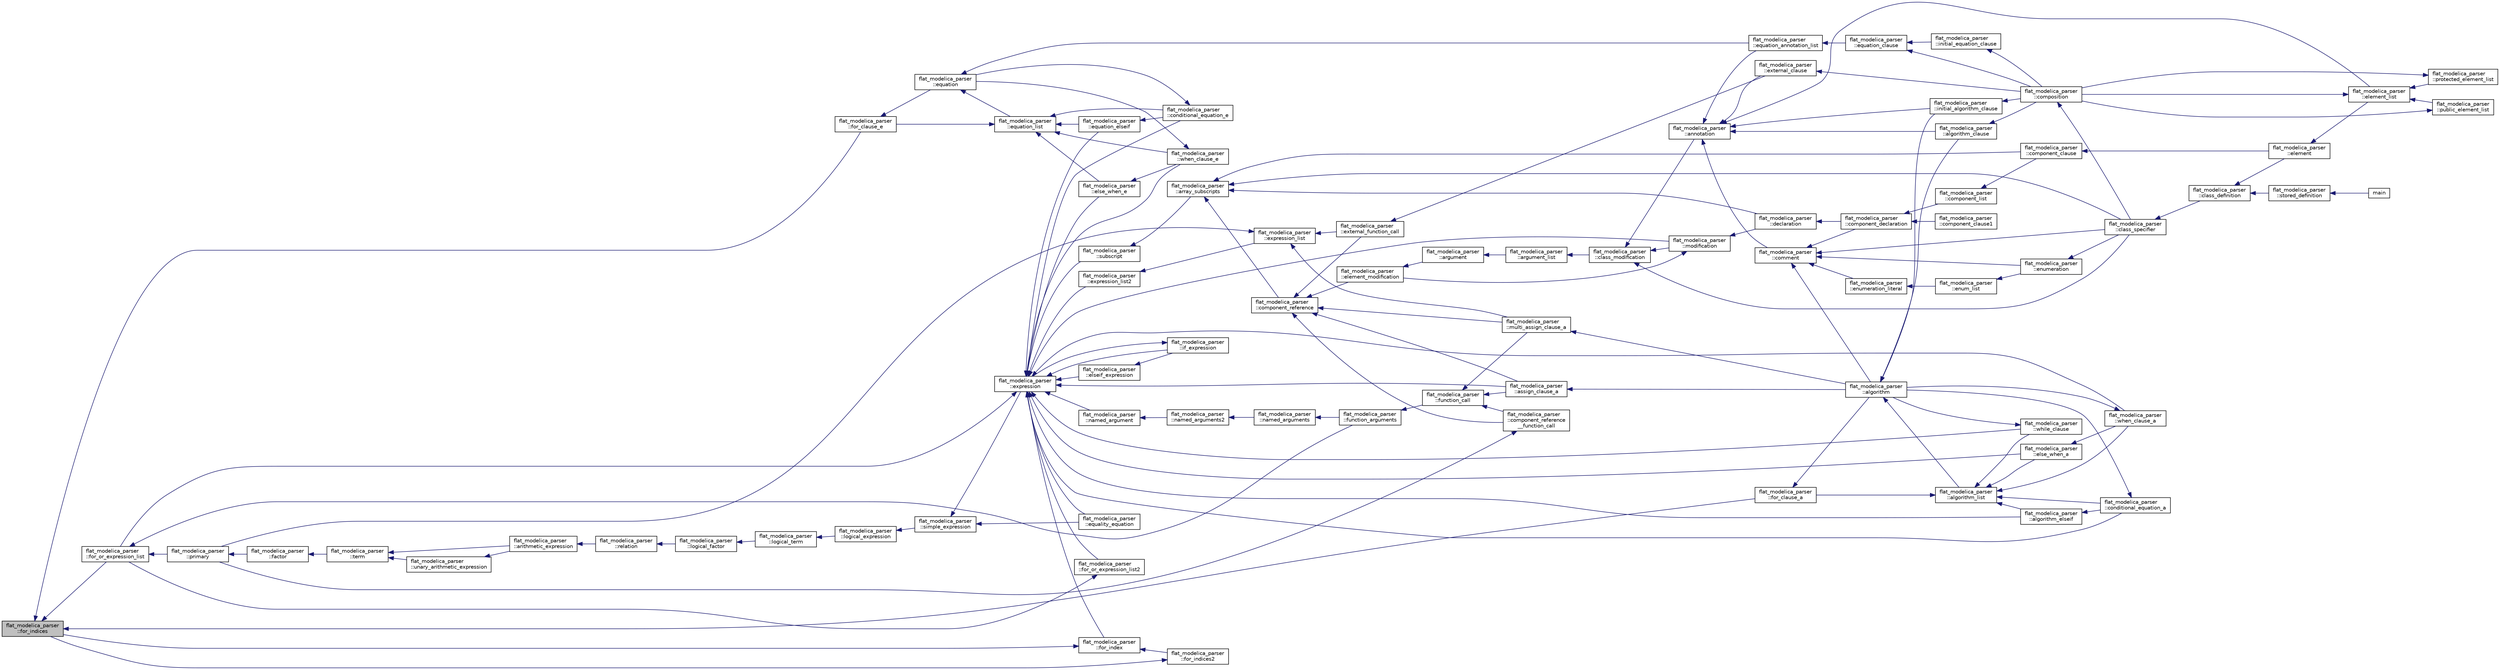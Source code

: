 digraph "flat_modelica_parser::for_indices"
{
  edge [fontname="Helvetica",fontsize="10",labelfontname="Helvetica",labelfontsize="10"];
  node [fontname="Helvetica",fontsize="10",shape=record];
  rankdir="LR";
  Node3668 [label="flat_modelica_parser\l::for_indices",height=0.2,width=0.4,color="black", fillcolor="grey75", style="filled", fontcolor="black"];
  Node3668 -> Node3669 [dir="back",color="midnightblue",fontsize="10",style="solid",fontname="Helvetica"];
  Node3669 [label="flat_modelica_parser\l::for_clause_e",height=0.2,width=0.4,color="black", fillcolor="white", style="filled",URL="$d3/d1f/classflat__modelica__parser.html#ad796e5867f12476d0a9d3e2379480fdb"];
  Node3669 -> Node3670 [dir="back",color="midnightblue",fontsize="10",style="solid",fontname="Helvetica"];
  Node3670 [label="flat_modelica_parser\l::equation",height=0.2,width=0.4,color="black", fillcolor="white", style="filled",URL="$d3/d1f/classflat__modelica__parser.html#ab587768926709d0b5f0ee811ef2a9e55"];
  Node3670 -> Node3671 [dir="back",color="midnightblue",fontsize="10",style="solid",fontname="Helvetica"];
  Node3671 [label="flat_modelica_parser\l::equation_annotation_list",height=0.2,width=0.4,color="black", fillcolor="white", style="filled",URL="$d3/d1f/classflat__modelica__parser.html#add7148c6c8954da13155648bc2862be8"];
  Node3671 -> Node3672 [dir="back",color="midnightblue",fontsize="10",style="solid",fontname="Helvetica"];
  Node3672 [label="flat_modelica_parser\l::equation_clause",height=0.2,width=0.4,color="black", fillcolor="white", style="filled",URL="$d3/d1f/classflat__modelica__parser.html#ad6a9f4a4cc3f2797749cbed8b375262a"];
  Node3672 -> Node3673 [dir="back",color="midnightblue",fontsize="10",style="solid",fontname="Helvetica"];
  Node3673 [label="flat_modelica_parser\l::composition",height=0.2,width=0.4,color="black", fillcolor="white", style="filled",URL="$d3/d1f/classflat__modelica__parser.html#a2501f477f2faf6b6fccebbc1f42645c4"];
  Node3673 -> Node3674 [dir="back",color="midnightblue",fontsize="10",style="solid",fontname="Helvetica"];
  Node3674 [label="flat_modelica_parser\l::class_specifier",height=0.2,width=0.4,color="black", fillcolor="white", style="filled",URL="$d3/d1f/classflat__modelica__parser.html#a3f84c213222246748b920c694e5901f5"];
  Node3674 -> Node3675 [dir="back",color="midnightblue",fontsize="10",style="solid",fontname="Helvetica"];
  Node3675 [label="flat_modelica_parser\l::class_definition",height=0.2,width=0.4,color="black", fillcolor="white", style="filled",URL="$d3/d1f/classflat__modelica__parser.html#a9f1df8b8a0739ffcbbed9510d7fe6b8a"];
  Node3675 -> Node3676 [dir="back",color="midnightblue",fontsize="10",style="solid",fontname="Helvetica"];
  Node3676 [label="flat_modelica_parser\l::stored_definition",height=0.2,width=0.4,color="black", fillcolor="white", style="filled",URL="$d3/d1f/classflat__modelica__parser.html#aa95bcbb8a14a1c88f7234ce7e6d5cfb1"];
  Node3676 -> Node3677 [dir="back",color="midnightblue",fontsize="10",style="solid",fontname="Helvetica"];
  Node3677 [label="main",height=0.2,width=0.4,color="black", fillcolor="white", style="filled",URL="$d7/d3c/tools_2xml_2flatmodelicaxml_2test_8cpp.html#a3c04138a5bfe5d72780bb7e82a18e627"];
  Node3675 -> Node3678 [dir="back",color="midnightblue",fontsize="10",style="solid",fontname="Helvetica"];
  Node3678 [label="flat_modelica_parser\l::element",height=0.2,width=0.4,color="black", fillcolor="white", style="filled",URL="$d3/d1f/classflat__modelica__parser.html#a4aead98ef742685afccccc6e865248a7"];
  Node3678 -> Node3679 [dir="back",color="midnightblue",fontsize="10",style="solid",fontname="Helvetica"];
  Node3679 [label="flat_modelica_parser\l::element_list",height=0.2,width=0.4,color="black", fillcolor="white", style="filled",URL="$d3/d1f/classflat__modelica__parser.html#a16b9bdf942f4a225dc71a78329edfa87"];
  Node3679 -> Node3673 [dir="back",color="midnightblue",fontsize="10",style="solid",fontname="Helvetica"];
  Node3679 -> Node3680 [dir="back",color="midnightblue",fontsize="10",style="solid",fontname="Helvetica"];
  Node3680 [label="flat_modelica_parser\l::public_element_list",height=0.2,width=0.4,color="black", fillcolor="white", style="filled",URL="$d3/d1f/classflat__modelica__parser.html#a7465b558a8f69dea3c0355725f04bd38"];
  Node3680 -> Node3673 [dir="back",color="midnightblue",fontsize="10",style="solid",fontname="Helvetica"];
  Node3679 -> Node3681 [dir="back",color="midnightblue",fontsize="10",style="solid",fontname="Helvetica"];
  Node3681 [label="flat_modelica_parser\l::protected_element_list",height=0.2,width=0.4,color="black", fillcolor="white", style="filled",URL="$d3/d1f/classflat__modelica__parser.html#afada8342edf19fddff81826dfc422e73"];
  Node3681 -> Node3673 [dir="back",color="midnightblue",fontsize="10",style="solid",fontname="Helvetica"];
  Node3672 -> Node3682 [dir="back",color="midnightblue",fontsize="10",style="solid",fontname="Helvetica"];
  Node3682 [label="flat_modelica_parser\l::initial_equation_clause",height=0.2,width=0.4,color="black", fillcolor="white", style="filled",URL="$d3/d1f/classflat__modelica__parser.html#aa665fdca40c465ab000395a50eb3d805"];
  Node3682 -> Node3673 [dir="back",color="midnightblue",fontsize="10",style="solid",fontname="Helvetica"];
  Node3670 -> Node3683 [dir="back",color="midnightblue",fontsize="10",style="solid",fontname="Helvetica"];
  Node3683 [label="flat_modelica_parser\l::equation_list",height=0.2,width=0.4,color="black", fillcolor="white", style="filled",URL="$d3/d1f/classflat__modelica__parser.html#adf333d23802f8d4bb8309cd1c3b1b972"];
  Node3683 -> Node3684 [dir="back",color="midnightblue",fontsize="10",style="solid",fontname="Helvetica"];
  Node3684 [label="flat_modelica_parser\l::conditional_equation_e",height=0.2,width=0.4,color="black", fillcolor="white", style="filled",URL="$d3/d1f/classflat__modelica__parser.html#a940634fa9f96167b3b1f242c0dabd651"];
  Node3684 -> Node3670 [dir="back",color="midnightblue",fontsize="10",style="solid",fontname="Helvetica"];
  Node3683 -> Node3669 [dir="back",color="midnightblue",fontsize="10",style="solid",fontname="Helvetica"];
  Node3683 -> Node3685 [dir="back",color="midnightblue",fontsize="10",style="solid",fontname="Helvetica"];
  Node3685 [label="flat_modelica_parser\l::when_clause_e",height=0.2,width=0.4,color="black", fillcolor="white", style="filled",URL="$d3/d1f/classflat__modelica__parser.html#a67435f229389aa62dcefd3889d89da69"];
  Node3685 -> Node3670 [dir="back",color="midnightblue",fontsize="10",style="solid",fontname="Helvetica"];
  Node3683 -> Node3686 [dir="back",color="midnightblue",fontsize="10",style="solid",fontname="Helvetica"];
  Node3686 [label="flat_modelica_parser\l::equation_elseif",height=0.2,width=0.4,color="black", fillcolor="white", style="filled",URL="$d3/d1f/classflat__modelica__parser.html#ab853be82032c0d1c9c7d620809f4bd1e"];
  Node3686 -> Node3684 [dir="back",color="midnightblue",fontsize="10",style="solid",fontname="Helvetica"];
  Node3683 -> Node3687 [dir="back",color="midnightblue",fontsize="10",style="solid",fontname="Helvetica"];
  Node3687 [label="flat_modelica_parser\l::else_when_e",height=0.2,width=0.4,color="black", fillcolor="white", style="filled",URL="$d3/d1f/classflat__modelica__parser.html#af698cf615c9db6765309fb92a8302d3d"];
  Node3687 -> Node3685 [dir="back",color="midnightblue",fontsize="10",style="solid",fontname="Helvetica"];
  Node3668 -> Node3688 [dir="back",color="midnightblue",fontsize="10",style="solid",fontname="Helvetica"];
  Node3688 [label="flat_modelica_parser\l::for_clause_a",height=0.2,width=0.4,color="black", fillcolor="white", style="filled",URL="$d3/d1f/classflat__modelica__parser.html#a698269ce15ea1247657c7dd9a5a60e1b"];
  Node3688 -> Node3689 [dir="back",color="midnightblue",fontsize="10",style="solid",fontname="Helvetica"];
  Node3689 [label="flat_modelica_parser\l::algorithm",height=0.2,width=0.4,color="black", fillcolor="white", style="filled",URL="$d3/d1f/classflat__modelica__parser.html#a9070be82572545c4f02f69a494bba5e7"];
  Node3689 -> Node3690 [dir="back",color="midnightblue",fontsize="10",style="solid",fontname="Helvetica"];
  Node3690 [label="flat_modelica_parser\l::initial_algorithm_clause",height=0.2,width=0.4,color="black", fillcolor="white", style="filled",URL="$d3/d1f/classflat__modelica__parser.html#ae5e8b60fc8de6821d45a7b1092c7e081"];
  Node3690 -> Node3673 [dir="back",color="midnightblue",fontsize="10",style="solid",fontname="Helvetica"];
  Node3689 -> Node3691 [dir="back",color="midnightblue",fontsize="10",style="solid",fontname="Helvetica"];
  Node3691 [label="flat_modelica_parser\l::algorithm_clause",height=0.2,width=0.4,color="black", fillcolor="white", style="filled",URL="$d3/d1f/classflat__modelica__parser.html#ab3364709611da0235acfe39df030b674"];
  Node3691 -> Node3673 [dir="back",color="midnightblue",fontsize="10",style="solid",fontname="Helvetica"];
  Node3689 -> Node3692 [dir="back",color="midnightblue",fontsize="10",style="solid",fontname="Helvetica"];
  Node3692 [label="flat_modelica_parser\l::algorithm_list",height=0.2,width=0.4,color="black", fillcolor="white", style="filled",URL="$d3/d1f/classflat__modelica__parser.html#a24452fe5045329b5e1f706d996031e01"];
  Node3692 -> Node3693 [dir="back",color="midnightblue",fontsize="10",style="solid",fontname="Helvetica"];
  Node3693 [label="flat_modelica_parser\l::conditional_equation_a",height=0.2,width=0.4,color="black", fillcolor="white", style="filled",URL="$d3/d1f/classflat__modelica__parser.html#a2602136424159a7550ecc615145a6288"];
  Node3693 -> Node3689 [dir="back",color="midnightblue",fontsize="10",style="solid",fontname="Helvetica"];
  Node3692 -> Node3688 [dir="back",color="midnightblue",fontsize="10",style="solid",fontname="Helvetica"];
  Node3692 -> Node3694 [dir="back",color="midnightblue",fontsize="10",style="solid",fontname="Helvetica"];
  Node3694 [label="flat_modelica_parser\l::while_clause",height=0.2,width=0.4,color="black", fillcolor="white", style="filled",URL="$d3/d1f/classflat__modelica__parser.html#a95d15eaea27582e0f25b7ab9fafb699f"];
  Node3694 -> Node3689 [dir="back",color="midnightblue",fontsize="10",style="solid",fontname="Helvetica"];
  Node3692 -> Node3695 [dir="back",color="midnightblue",fontsize="10",style="solid",fontname="Helvetica"];
  Node3695 [label="flat_modelica_parser\l::when_clause_a",height=0.2,width=0.4,color="black", fillcolor="white", style="filled",URL="$d3/d1f/classflat__modelica__parser.html#a6be53924c81a9a284b3fe6f026050a0e"];
  Node3695 -> Node3689 [dir="back",color="midnightblue",fontsize="10",style="solid",fontname="Helvetica"];
  Node3692 -> Node3696 [dir="back",color="midnightblue",fontsize="10",style="solid",fontname="Helvetica"];
  Node3696 [label="flat_modelica_parser\l::algorithm_elseif",height=0.2,width=0.4,color="black", fillcolor="white", style="filled",URL="$d3/d1f/classflat__modelica__parser.html#a3456253b3575cc9f216dcbffe63bc60a"];
  Node3696 -> Node3693 [dir="back",color="midnightblue",fontsize="10",style="solid",fontname="Helvetica"];
  Node3692 -> Node3697 [dir="back",color="midnightblue",fontsize="10",style="solid",fontname="Helvetica"];
  Node3697 [label="flat_modelica_parser\l::else_when_a",height=0.2,width=0.4,color="black", fillcolor="white", style="filled",URL="$d3/d1f/classflat__modelica__parser.html#aaf5cdf7d885fb99a89c1a97974181aeb"];
  Node3697 -> Node3695 [dir="back",color="midnightblue",fontsize="10",style="solid",fontname="Helvetica"];
  Node3668 -> Node3698 [dir="back",color="midnightblue",fontsize="10",style="solid",fontname="Helvetica"];
  Node3698 [label="flat_modelica_parser\l::for_or_expression_list",height=0.2,width=0.4,color="black", fillcolor="white", style="filled",URL="$d3/d1f/classflat__modelica__parser.html#a852d2cec43ad6050e58f721fa1ee3552"];
  Node3698 -> Node3699 [dir="back",color="midnightblue",fontsize="10",style="solid",fontname="Helvetica"];
  Node3699 [label="flat_modelica_parser\l::primary",height=0.2,width=0.4,color="black", fillcolor="white", style="filled",URL="$d3/d1f/classflat__modelica__parser.html#a6d8f8adbafa27c9a7799625d893586c3"];
  Node3699 -> Node3700 [dir="back",color="midnightblue",fontsize="10",style="solid",fontname="Helvetica"];
  Node3700 [label="flat_modelica_parser\l::factor",height=0.2,width=0.4,color="black", fillcolor="white", style="filled",URL="$d3/d1f/classflat__modelica__parser.html#a289707857c0bd31790909a9c077cfc0b"];
  Node3700 -> Node3701 [dir="back",color="midnightblue",fontsize="10",style="solid",fontname="Helvetica"];
  Node3701 [label="flat_modelica_parser\l::term",height=0.2,width=0.4,color="black", fillcolor="white", style="filled",URL="$d3/d1f/classflat__modelica__parser.html#ac38ae338828fde1d52bdab2f69bb28a7"];
  Node3701 -> Node3702 [dir="back",color="midnightblue",fontsize="10",style="solid",fontname="Helvetica"];
  Node3702 [label="flat_modelica_parser\l::arithmetic_expression",height=0.2,width=0.4,color="black", fillcolor="white", style="filled",URL="$d3/d1f/classflat__modelica__parser.html#ab531318a1c89f929a25761161c5a326e"];
  Node3702 -> Node3703 [dir="back",color="midnightblue",fontsize="10",style="solid",fontname="Helvetica"];
  Node3703 [label="flat_modelica_parser\l::relation",height=0.2,width=0.4,color="black", fillcolor="white", style="filled",URL="$d3/d1f/classflat__modelica__parser.html#a81991a3180d5998614e3e50e3d14fa7f"];
  Node3703 -> Node3704 [dir="back",color="midnightblue",fontsize="10",style="solid",fontname="Helvetica"];
  Node3704 [label="flat_modelica_parser\l::logical_factor",height=0.2,width=0.4,color="black", fillcolor="white", style="filled",URL="$d3/d1f/classflat__modelica__parser.html#a84367168d2a3cc8eb991b358d18ed3af"];
  Node3704 -> Node3705 [dir="back",color="midnightblue",fontsize="10",style="solid",fontname="Helvetica"];
  Node3705 [label="flat_modelica_parser\l::logical_term",height=0.2,width=0.4,color="black", fillcolor="white", style="filled",URL="$d3/d1f/classflat__modelica__parser.html#a56438b398c7f068fea253c7f1e7db2c1"];
  Node3705 -> Node3706 [dir="back",color="midnightblue",fontsize="10",style="solid",fontname="Helvetica"];
  Node3706 [label="flat_modelica_parser\l::logical_expression",height=0.2,width=0.4,color="black", fillcolor="white", style="filled",URL="$d3/d1f/classflat__modelica__parser.html#a924b1b598098e179cb0a1d90678bf23f"];
  Node3706 -> Node3707 [dir="back",color="midnightblue",fontsize="10",style="solid",fontname="Helvetica"];
  Node3707 [label="flat_modelica_parser\l::simple_expression",height=0.2,width=0.4,color="black", fillcolor="white", style="filled",URL="$d3/d1f/classflat__modelica__parser.html#a87564353c27911a7e7e6f47e46680b54"];
  Node3707 -> Node3708 [dir="back",color="midnightblue",fontsize="10",style="solid",fontname="Helvetica"];
  Node3708 [label="flat_modelica_parser\l::expression",height=0.2,width=0.4,color="black", fillcolor="white", style="filled",URL="$d3/d1f/classflat__modelica__parser.html#a1fa231aec225d3b6dbcce6f005324a0a"];
  Node3708 -> Node3709 [dir="back",color="midnightblue",fontsize="10",style="solid",fontname="Helvetica"];
  Node3709 [label="flat_modelica_parser\l::modification",height=0.2,width=0.4,color="black", fillcolor="white", style="filled",URL="$d3/d1f/classflat__modelica__parser.html#a82ff2ee0c0ae2236cb116dceffa258d0"];
  Node3709 -> Node3710 [dir="back",color="midnightblue",fontsize="10",style="solid",fontname="Helvetica"];
  Node3710 [label="flat_modelica_parser\l::declaration",height=0.2,width=0.4,color="black", fillcolor="white", style="filled",URL="$d3/d1f/classflat__modelica__parser.html#a5305478e8fc81ac488f4594fe3565249"];
  Node3710 -> Node3711 [dir="back",color="midnightblue",fontsize="10",style="solid",fontname="Helvetica"];
  Node3711 [label="flat_modelica_parser\l::component_declaration",height=0.2,width=0.4,color="black", fillcolor="white", style="filled",URL="$d3/d1f/classflat__modelica__parser.html#aad1d8b0fdcb8be342d80102d6ef594d0"];
  Node3711 -> Node3712 [dir="back",color="midnightblue",fontsize="10",style="solid",fontname="Helvetica"];
  Node3712 [label="flat_modelica_parser\l::component_list",height=0.2,width=0.4,color="black", fillcolor="white", style="filled",URL="$d3/d1f/classflat__modelica__parser.html#a7df9b11d040b60e5b510771508747ad4"];
  Node3712 -> Node3713 [dir="back",color="midnightblue",fontsize="10",style="solid",fontname="Helvetica"];
  Node3713 [label="flat_modelica_parser\l::component_clause",height=0.2,width=0.4,color="black", fillcolor="white", style="filled",URL="$d3/d1f/classflat__modelica__parser.html#a9c9de7b446c5dd27d52850b61ca11e25"];
  Node3713 -> Node3678 [dir="back",color="midnightblue",fontsize="10",style="solid",fontname="Helvetica"];
  Node3711 -> Node3714 [dir="back",color="midnightblue",fontsize="10",style="solid",fontname="Helvetica"];
  Node3714 [label="flat_modelica_parser\l::component_clause1",height=0.2,width=0.4,color="black", fillcolor="white", style="filled",URL="$d3/d1f/classflat__modelica__parser.html#af6c5c90546ea01baedddb1ab3cf85beb"];
  Node3709 -> Node3715 [dir="back",color="midnightblue",fontsize="10",style="solid",fontname="Helvetica"];
  Node3715 [label="flat_modelica_parser\l::element_modification",height=0.2,width=0.4,color="black", fillcolor="white", style="filled",URL="$d3/d1f/classflat__modelica__parser.html#accf40479800e2a58f61d3514564d3661"];
  Node3715 -> Node3716 [dir="back",color="midnightblue",fontsize="10",style="solid",fontname="Helvetica"];
  Node3716 [label="flat_modelica_parser\l::argument",height=0.2,width=0.4,color="black", fillcolor="white", style="filled",URL="$d3/d1f/classflat__modelica__parser.html#a84ef59a1c46833579328f154ce643875"];
  Node3716 -> Node3717 [dir="back",color="midnightblue",fontsize="10",style="solid",fontname="Helvetica"];
  Node3717 [label="flat_modelica_parser\l::argument_list",height=0.2,width=0.4,color="black", fillcolor="white", style="filled",URL="$d3/d1f/classflat__modelica__parser.html#a68e13a835ebc2c6e189466fb67993f2d"];
  Node3717 -> Node3718 [dir="back",color="midnightblue",fontsize="10",style="solid",fontname="Helvetica"];
  Node3718 [label="flat_modelica_parser\l::class_modification",height=0.2,width=0.4,color="black", fillcolor="white", style="filled",URL="$d3/d1f/classflat__modelica__parser.html#af7728cb4c3b392d8a437fefb83f697a0"];
  Node3718 -> Node3674 [dir="back",color="midnightblue",fontsize="10",style="solid",fontname="Helvetica"];
  Node3718 -> Node3719 [dir="back",color="midnightblue",fontsize="10",style="solid",fontname="Helvetica"];
  Node3719 [label="flat_modelica_parser\l::annotation",height=0.2,width=0.4,color="black", fillcolor="white", style="filled",URL="$d3/d1f/classflat__modelica__parser.html#a3e48a74260e0ea474ab16acb45ad6b78"];
  Node3719 -> Node3720 [dir="back",color="midnightblue",fontsize="10",style="solid",fontname="Helvetica"];
  Node3720 [label="flat_modelica_parser\l::comment",height=0.2,width=0.4,color="black", fillcolor="white", style="filled",URL="$d3/d1f/classflat__modelica__parser.html#ad7b4db7f3f7b2f3980eeaa1a30002d62"];
  Node3720 -> Node3674 [dir="back",color="midnightblue",fontsize="10",style="solid",fontname="Helvetica"];
  Node3720 -> Node3721 [dir="back",color="midnightblue",fontsize="10",style="solid",fontname="Helvetica"];
  Node3721 [label="flat_modelica_parser\l::enumeration",height=0.2,width=0.4,color="black", fillcolor="white", style="filled",URL="$d3/d1f/classflat__modelica__parser.html#a4b00d5be4cd6f9d09ac71e073d53ade6"];
  Node3721 -> Node3674 [dir="back",color="midnightblue",fontsize="10",style="solid",fontname="Helvetica"];
  Node3720 -> Node3722 [dir="back",color="midnightblue",fontsize="10",style="solid",fontname="Helvetica"];
  Node3722 [label="flat_modelica_parser\l::enumeration_literal",height=0.2,width=0.4,color="black", fillcolor="white", style="filled",URL="$d3/d1f/classflat__modelica__parser.html#a6f408706833a65ab898d5b43211d739c"];
  Node3722 -> Node3723 [dir="back",color="midnightblue",fontsize="10",style="solid",fontname="Helvetica"];
  Node3723 [label="flat_modelica_parser\l::enum_list",height=0.2,width=0.4,color="black", fillcolor="white", style="filled",URL="$d3/d1f/classflat__modelica__parser.html#aab84ae8f38d5ec652c3a6b014af71e3c"];
  Node3723 -> Node3721 [dir="back",color="midnightblue",fontsize="10",style="solid",fontname="Helvetica"];
  Node3720 -> Node3711 [dir="back",color="midnightblue",fontsize="10",style="solid",fontname="Helvetica"];
  Node3720 -> Node3689 [dir="back",color="midnightblue",fontsize="10",style="solid",fontname="Helvetica"];
  Node3719 -> Node3679 [dir="back",color="midnightblue",fontsize="10",style="solid",fontname="Helvetica"];
  Node3719 -> Node3690 [dir="back",color="midnightblue",fontsize="10",style="solid",fontname="Helvetica"];
  Node3719 -> Node3691 [dir="back",color="midnightblue",fontsize="10",style="solid",fontname="Helvetica"];
  Node3719 -> Node3724 [dir="back",color="midnightblue",fontsize="10",style="solid",fontname="Helvetica"];
  Node3724 [label="flat_modelica_parser\l::external_clause",height=0.2,width=0.4,color="black", fillcolor="white", style="filled",URL="$d3/d1f/classflat__modelica__parser.html#ab06ef9cc7c45446b4d84c2d0588e30f9"];
  Node3724 -> Node3673 [dir="back",color="midnightblue",fontsize="10",style="solid",fontname="Helvetica"];
  Node3719 -> Node3671 [dir="back",color="midnightblue",fontsize="10",style="solid",fontname="Helvetica"];
  Node3718 -> Node3709 [dir="back",color="midnightblue",fontsize="10",style="solid",fontname="Helvetica"];
  Node3708 -> Node3725 [dir="back",color="midnightblue",fontsize="10",style="solid",fontname="Helvetica"];
  Node3725 [label="flat_modelica_parser\l::equality_equation",height=0.2,width=0.4,color="black", fillcolor="white", style="filled",URL="$d3/d1f/classflat__modelica__parser.html#a67b7ed62e6e351ad17adc1788ce4a27b"];
  Node3708 -> Node3684 [dir="back",color="midnightblue",fontsize="10",style="solid",fontname="Helvetica"];
  Node3708 -> Node3685 [dir="back",color="midnightblue",fontsize="10",style="solid",fontname="Helvetica"];
  Node3708 -> Node3726 [dir="back",color="midnightblue",fontsize="10",style="solid",fontname="Helvetica"];
  Node3726 [label="flat_modelica_parser\l::assign_clause_a",height=0.2,width=0.4,color="black", fillcolor="white", style="filled",URL="$d3/d1f/classflat__modelica__parser.html#a2b4d8fd023ff58ef5a7ca4c4ff6ed966"];
  Node3726 -> Node3689 [dir="back",color="midnightblue",fontsize="10",style="solid",fontname="Helvetica"];
  Node3708 -> Node3693 [dir="back",color="midnightblue",fontsize="10",style="solid",fontname="Helvetica"];
  Node3708 -> Node3694 [dir="back",color="midnightblue",fontsize="10",style="solid",fontname="Helvetica"];
  Node3708 -> Node3695 [dir="back",color="midnightblue",fontsize="10",style="solid",fontname="Helvetica"];
  Node3708 -> Node3686 [dir="back",color="midnightblue",fontsize="10",style="solid",fontname="Helvetica"];
  Node3708 -> Node3696 [dir="back",color="midnightblue",fontsize="10",style="solid",fontname="Helvetica"];
  Node3708 -> Node3687 [dir="back",color="midnightblue",fontsize="10",style="solid",fontname="Helvetica"];
  Node3708 -> Node3697 [dir="back",color="midnightblue",fontsize="10",style="solid",fontname="Helvetica"];
  Node3708 -> Node3727 [dir="back",color="midnightblue",fontsize="10",style="solid",fontname="Helvetica"];
  Node3727 [label="flat_modelica_parser\l::if_expression",height=0.2,width=0.4,color="black", fillcolor="white", style="filled",URL="$d3/d1f/classflat__modelica__parser.html#abe74915ca37d7cc500befffd8e685450"];
  Node3727 -> Node3708 [dir="back",color="midnightblue",fontsize="10",style="solid",fontname="Helvetica"];
  Node3708 -> Node3728 [dir="back",color="midnightblue",fontsize="10",style="solid",fontname="Helvetica"];
  Node3728 [label="flat_modelica_parser\l::elseif_expression",height=0.2,width=0.4,color="black", fillcolor="white", style="filled",URL="$d3/d1f/classflat__modelica__parser.html#a193b983bd664515686cbb181ba30aa3b"];
  Node3728 -> Node3727 [dir="back",color="midnightblue",fontsize="10",style="solid",fontname="Helvetica"];
  Node3708 -> Node3729 [dir="back",color="midnightblue",fontsize="10",style="solid",fontname="Helvetica"];
  Node3729 [label="flat_modelica_parser\l::for_index",height=0.2,width=0.4,color="black", fillcolor="white", style="filled",URL="$d3/d1f/classflat__modelica__parser.html#a71e3ed912ca4877fbf9bf926e168b68d"];
  Node3729 -> Node3668 [dir="back",color="midnightblue",fontsize="10",style="solid",fontname="Helvetica"];
  Node3729 -> Node3730 [dir="back",color="midnightblue",fontsize="10",style="solid",fontname="Helvetica"];
  Node3730 [label="flat_modelica_parser\l::for_indices2",height=0.2,width=0.4,color="black", fillcolor="white", style="filled",URL="$d3/d1f/classflat__modelica__parser.html#a952f880106d7524240a66f15cf16dcbd"];
  Node3730 -> Node3668 [dir="back",color="midnightblue",fontsize="10",style="solid",fontname="Helvetica"];
  Node3708 -> Node3698 [dir="back",color="midnightblue",fontsize="10",style="solid",fontname="Helvetica"];
  Node3708 -> Node3731 [dir="back",color="midnightblue",fontsize="10",style="solid",fontname="Helvetica"];
  Node3731 [label="flat_modelica_parser\l::for_or_expression_list2",height=0.2,width=0.4,color="black", fillcolor="white", style="filled",URL="$d3/d1f/classflat__modelica__parser.html#abe5b7a23ecd33457a38840e32259ac09"];
  Node3731 -> Node3698 [dir="back",color="midnightblue",fontsize="10",style="solid",fontname="Helvetica"];
  Node3708 -> Node3732 [dir="back",color="midnightblue",fontsize="10",style="solid",fontname="Helvetica"];
  Node3732 [label="flat_modelica_parser\l::named_argument",height=0.2,width=0.4,color="black", fillcolor="white", style="filled",URL="$d3/d1f/classflat__modelica__parser.html#a9a6ad7b85c41ee449235500a01e9dea1"];
  Node3732 -> Node3733 [dir="back",color="midnightblue",fontsize="10",style="solid",fontname="Helvetica"];
  Node3733 [label="flat_modelica_parser\l::named_arguments2",height=0.2,width=0.4,color="black", fillcolor="white", style="filled",URL="$d3/d1f/classflat__modelica__parser.html#ad0957def8bac197f920cb5a6d665684b"];
  Node3733 -> Node3734 [dir="back",color="midnightblue",fontsize="10",style="solid",fontname="Helvetica"];
  Node3734 [label="flat_modelica_parser\l::named_arguments",height=0.2,width=0.4,color="black", fillcolor="white", style="filled",URL="$d3/d1f/classflat__modelica__parser.html#a2414c37271bdd3ebb994b12d5a523252"];
  Node3734 -> Node3735 [dir="back",color="midnightblue",fontsize="10",style="solid",fontname="Helvetica"];
  Node3735 [label="flat_modelica_parser\l::function_arguments",height=0.2,width=0.4,color="black", fillcolor="white", style="filled",URL="$d3/d1f/classflat__modelica__parser.html#a8369a5c244b38db5dd99d05c45bde2b6"];
  Node3735 -> Node3736 [dir="back",color="midnightblue",fontsize="10",style="solid",fontname="Helvetica"];
  Node3736 [label="flat_modelica_parser\l::function_call",height=0.2,width=0.4,color="black", fillcolor="white", style="filled",URL="$d3/d1f/classflat__modelica__parser.html#aa2cc2b16d080ca4cb53154d16129d0de"];
  Node3736 -> Node3726 [dir="back",color="midnightblue",fontsize="10",style="solid",fontname="Helvetica"];
  Node3736 -> Node3737 [dir="back",color="midnightblue",fontsize="10",style="solid",fontname="Helvetica"];
  Node3737 [label="flat_modelica_parser\l::multi_assign_clause_a",height=0.2,width=0.4,color="black", fillcolor="white", style="filled",URL="$d3/d1f/classflat__modelica__parser.html#a1b2d77519827bb01a36e12d146258f27"];
  Node3737 -> Node3689 [dir="back",color="midnightblue",fontsize="10",style="solid",fontname="Helvetica"];
  Node3736 -> Node3738 [dir="back",color="midnightblue",fontsize="10",style="solid",fontname="Helvetica"];
  Node3738 [label="flat_modelica_parser\l::component_reference\l__function_call",height=0.2,width=0.4,color="black", fillcolor="white", style="filled",URL="$d3/d1f/classflat__modelica__parser.html#afaa1d42522d74dc3b7c42641a495871c"];
  Node3738 -> Node3699 [dir="back",color="midnightblue",fontsize="10",style="solid",fontname="Helvetica"];
  Node3708 -> Node3739 [dir="back",color="midnightblue",fontsize="10",style="solid",fontname="Helvetica"];
  Node3739 [label="flat_modelica_parser\l::expression_list2",height=0.2,width=0.4,color="black", fillcolor="white", style="filled",URL="$d3/d1f/classflat__modelica__parser.html#a356beb9c68da52b1589a0b191f44346b"];
  Node3739 -> Node3740 [dir="back",color="midnightblue",fontsize="10",style="solid",fontname="Helvetica"];
  Node3740 [label="flat_modelica_parser\l::expression_list",height=0.2,width=0.4,color="black", fillcolor="white", style="filled",URL="$d3/d1f/classflat__modelica__parser.html#a39c7285abe59f4618e5f263644edff88"];
  Node3740 -> Node3741 [dir="back",color="midnightblue",fontsize="10",style="solid",fontname="Helvetica"];
  Node3741 [label="flat_modelica_parser\l::external_function_call",height=0.2,width=0.4,color="black", fillcolor="white", style="filled",URL="$d3/d1f/classflat__modelica__parser.html#aa5af9d948c23eec5ac0035f72017e1bc"];
  Node3741 -> Node3724 [dir="back",color="midnightblue",fontsize="10",style="solid",fontname="Helvetica"];
  Node3740 -> Node3737 [dir="back",color="midnightblue",fontsize="10",style="solid",fontname="Helvetica"];
  Node3740 -> Node3699 [dir="back",color="midnightblue",fontsize="10",style="solid",fontname="Helvetica"];
  Node3708 -> Node3742 [dir="back",color="midnightblue",fontsize="10",style="solid",fontname="Helvetica"];
  Node3742 [label="flat_modelica_parser\l::subscript",height=0.2,width=0.4,color="black", fillcolor="white", style="filled",URL="$d3/d1f/classflat__modelica__parser.html#ad32151028317b783cb95771b43b2bac2"];
  Node3742 -> Node3743 [dir="back",color="midnightblue",fontsize="10",style="solid",fontname="Helvetica"];
  Node3743 [label="flat_modelica_parser\l::array_subscripts",height=0.2,width=0.4,color="black", fillcolor="white", style="filled",URL="$d3/d1f/classflat__modelica__parser.html#a532a2c378b6ce209d9134adb1ee0eb4d"];
  Node3743 -> Node3674 [dir="back",color="midnightblue",fontsize="10",style="solid",fontname="Helvetica"];
  Node3743 -> Node3744 [dir="back",color="midnightblue",fontsize="10",style="solid",fontname="Helvetica"];
  Node3744 [label="flat_modelica_parser\l::component_reference",height=0.2,width=0.4,color="black", fillcolor="white", style="filled",URL="$d3/d1f/classflat__modelica__parser.html#a4830b8468221508474327fc5cba45654"];
  Node3744 -> Node3741 [dir="back",color="midnightblue",fontsize="10",style="solid",fontname="Helvetica"];
  Node3744 -> Node3715 [dir="back",color="midnightblue",fontsize="10",style="solid",fontname="Helvetica"];
  Node3744 -> Node3726 [dir="back",color="midnightblue",fontsize="10",style="solid",fontname="Helvetica"];
  Node3744 -> Node3737 [dir="back",color="midnightblue",fontsize="10",style="solid",fontname="Helvetica"];
  Node3744 -> Node3738 [dir="back",color="midnightblue",fontsize="10",style="solid",fontname="Helvetica"];
  Node3743 -> Node3713 [dir="back",color="midnightblue",fontsize="10",style="solid",fontname="Helvetica"];
  Node3743 -> Node3710 [dir="back",color="midnightblue",fontsize="10",style="solid",fontname="Helvetica"];
  Node3707 -> Node3725 [dir="back",color="midnightblue",fontsize="10",style="solid",fontname="Helvetica"];
  Node3701 -> Node3745 [dir="back",color="midnightblue",fontsize="10",style="solid",fontname="Helvetica"];
  Node3745 [label="flat_modelica_parser\l::unary_arithmetic_expression",height=0.2,width=0.4,color="black", fillcolor="white", style="filled",URL="$d3/d1f/classflat__modelica__parser.html#a9325af5d35d573f963404fc79cc00a31"];
  Node3745 -> Node3702 [dir="back",color="midnightblue",fontsize="10",style="solid",fontname="Helvetica"];
  Node3698 -> Node3735 [dir="back",color="midnightblue",fontsize="10",style="solid",fontname="Helvetica"];
}
